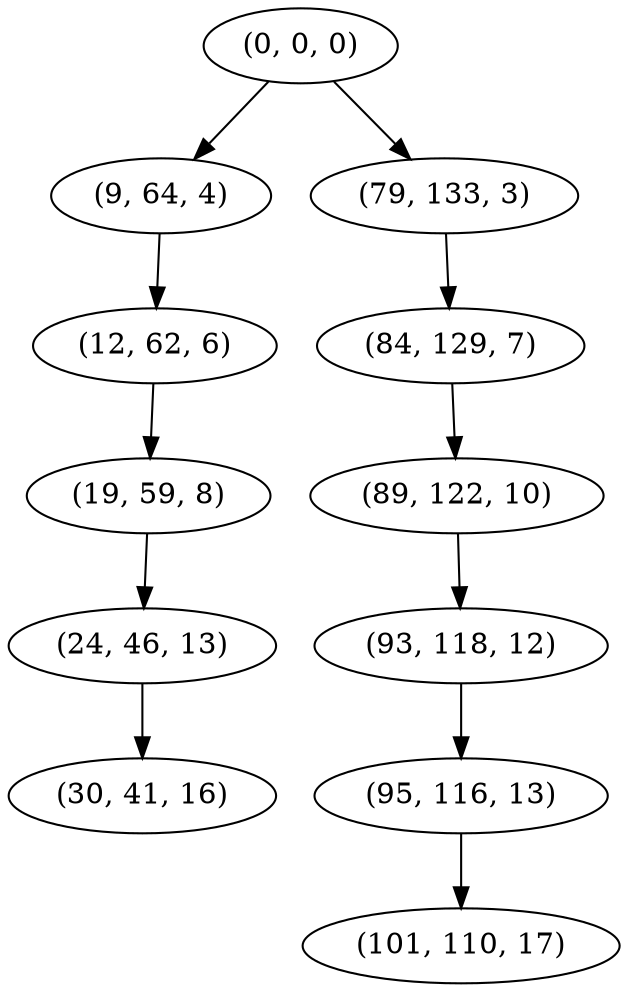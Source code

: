 digraph tree {
    "(0, 0, 0)";
    "(9, 64, 4)";
    "(12, 62, 6)";
    "(19, 59, 8)";
    "(24, 46, 13)";
    "(30, 41, 16)";
    "(79, 133, 3)";
    "(84, 129, 7)";
    "(89, 122, 10)";
    "(93, 118, 12)";
    "(95, 116, 13)";
    "(101, 110, 17)";
    "(0, 0, 0)" -> "(9, 64, 4)";
    "(0, 0, 0)" -> "(79, 133, 3)";
    "(9, 64, 4)" -> "(12, 62, 6)";
    "(12, 62, 6)" -> "(19, 59, 8)";
    "(19, 59, 8)" -> "(24, 46, 13)";
    "(24, 46, 13)" -> "(30, 41, 16)";
    "(79, 133, 3)" -> "(84, 129, 7)";
    "(84, 129, 7)" -> "(89, 122, 10)";
    "(89, 122, 10)" -> "(93, 118, 12)";
    "(93, 118, 12)" -> "(95, 116, 13)";
    "(95, 116, 13)" -> "(101, 110, 17)";
}
